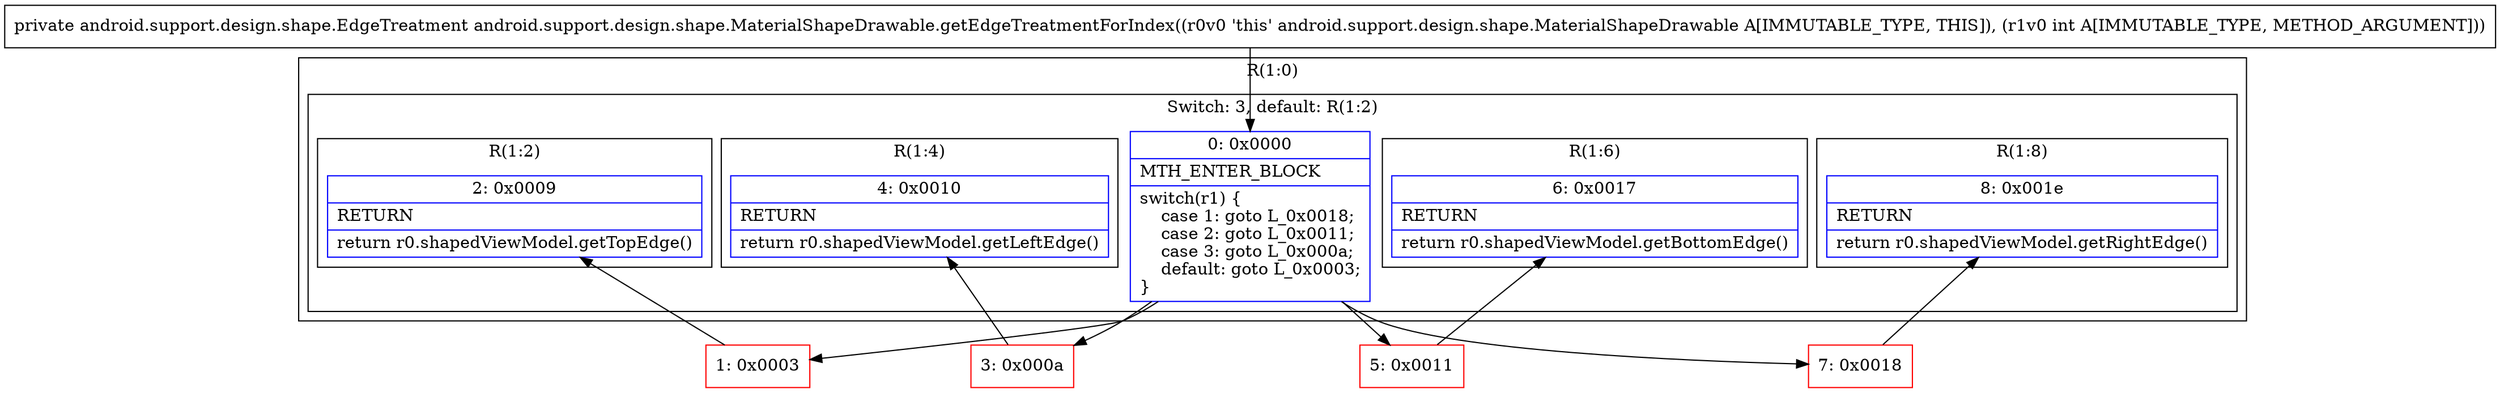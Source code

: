 digraph "CFG forandroid.support.design.shape.MaterialShapeDrawable.getEdgeTreatmentForIndex(I)Landroid\/support\/design\/shape\/EdgeTreatment;" {
subgraph cluster_Region_1523229456 {
label = "R(1:0)";
node [shape=record,color=blue];
subgraph cluster_SwitchRegion_1003900415 {
label = "Switch: 3, default: R(1:2)";
node [shape=record,color=blue];
Node_0 [shape=record,label="{0\:\ 0x0000|MTH_ENTER_BLOCK\l|switch(r1) \{\l    case 1: goto L_0x0018;\l    case 2: goto L_0x0011;\l    case 3: goto L_0x000a;\l    default: goto L_0x0003;\l\}\l}"];
subgraph cluster_Region_1328721280 {
label = "R(1:8)";
node [shape=record,color=blue];
Node_8 [shape=record,label="{8\:\ 0x001e|RETURN\l|return r0.shapedViewModel.getRightEdge()\l}"];
}
subgraph cluster_Region_2058086376 {
label = "R(1:6)";
node [shape=record,color=blue];
Node_6 [shape=record,label="{6\:\ 0x0017|RETURN\l|return r0.shapedViewModel.getBottomEdge()\l}"];
}
subgraph cluster_Region_1979062670 {
label = "R(1:4)";
node [shape=record,color=blue];
Node_4 [shape=record,label="{4\:\ 0x0010|RETURN\l|return r0.shapedViewModel.getLeftEdge()\l}"];
}
subgraph cluster_Region_2093353850 {
label = "R(1:2)";
node [shape=record,color=blue];
Node_2 [shape=record,label="{2\:\ 0x0009|RETURN\l|return r0.shapedViewModel.getTopEdge()\l}"];
}
}
}
Node_1 [shape=record,color=red,label="{1\:\ 0x0003}"];
Node_3 [shape=record,color=red,label="{3\:\ 0x000a}"];
Node_5 [shape=record,color=red,label="{5\:\ 0x0011}"];
Node_7 [shape=record,color=red,label="{7\:\ 0x0018}"];
MethodNode[shape=record,label="{private android.support.design.shape.EdgeTreatment android.support.design.shape.MaterialShapeDrawable.getEdgeTreatmentForIndex((r0v0 'this' android.support.design.shape.MaterialShapeDrawable A[IMMUTABLE_TYPE, THIS]), (r1v0 int A[IMMUTABLE_TYPE, METHOD_ARGUMENT])) }"];
MethodNode -> Node_0;
Node_0 -> Node_1;
Node_0 -> Node_3;
Node_0 -> Node_5;
Node_0 -> Node_7;
Node_1 -> Node_2;
Node_3 -> Node_4;
Node_5 -> Node_6;
Node_7 -> Node_8;
}

